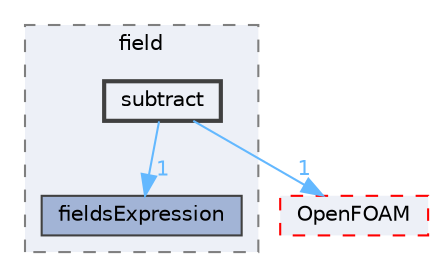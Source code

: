 digraph "src/functionObjects/field/subtract"
{
 // LATEX_PDF_SIZE
  bgcolor="transparent";
  edge [fontname=Helvetica,fontsize=10,labelfontname=Helvetica,labelfontsize=10];
  node [fontname=Helvetica,fontsize=10,shape=box,height=0.2,width=0.4];
  compound=true
  subgraph clusterdir_bae024cac12ddc6733a616261920a91f {
    graph [ bgcolor="#edf0f7", pencolor="grey50", label="field", fontname=Helvetica,fontsize=10 style="filled,dashed", URL="dir_bae024cac12ddc6733a616261920a91f.html",tooltip=""]
  dir_31530b358c81117a0befe1f1871bce3b [label="fieldsExpression", fillcolor="#a2b4d6", color="grey25", style="filled", URL="dir_31530b358c81117a0befe1f1871bce3b.html",tooltip=""];
  dir_280556ec26fc5a35c6577d32c491a31b [label="subtract", fillcolor="#edf0f7", color="grey25", style="filled,bold", URL="dir_280556ec26fc5a35c6577d32c491a31b.html",tooltip=""];
  }
  dir_c5473ff19b20e6ec4dfe5c310b3778a8 [label="OpenFOAM", fillcolor="#edf0f7", color="red", style="filled,dashed", URL="dir_c5473ff19b20e6ec4dfe5c310b3778a8.html",tooltip=""];
  dir_280556ec26fc5a35c6577d32c491a31b->dir_31530b358c81117a0befe1f1871bce3b [headlabel="1", labeldistance=1.5 headhref="dir_003808_001343.html" href="dir_003808_001343.html" color="steelblue1" fontcolor="steelblue1"];
  dir_280556ec26fc5a35c6577d32c491a31b->dir_c5473ff19b20e6ec4dfe5c310b3778a8 [headlabel="1", labeldistance=1.5 headhref="dir_003808_002695.html" href="dir_003808_002695.html" color="steelblue1" fontcolor="steelblue1"];
}
